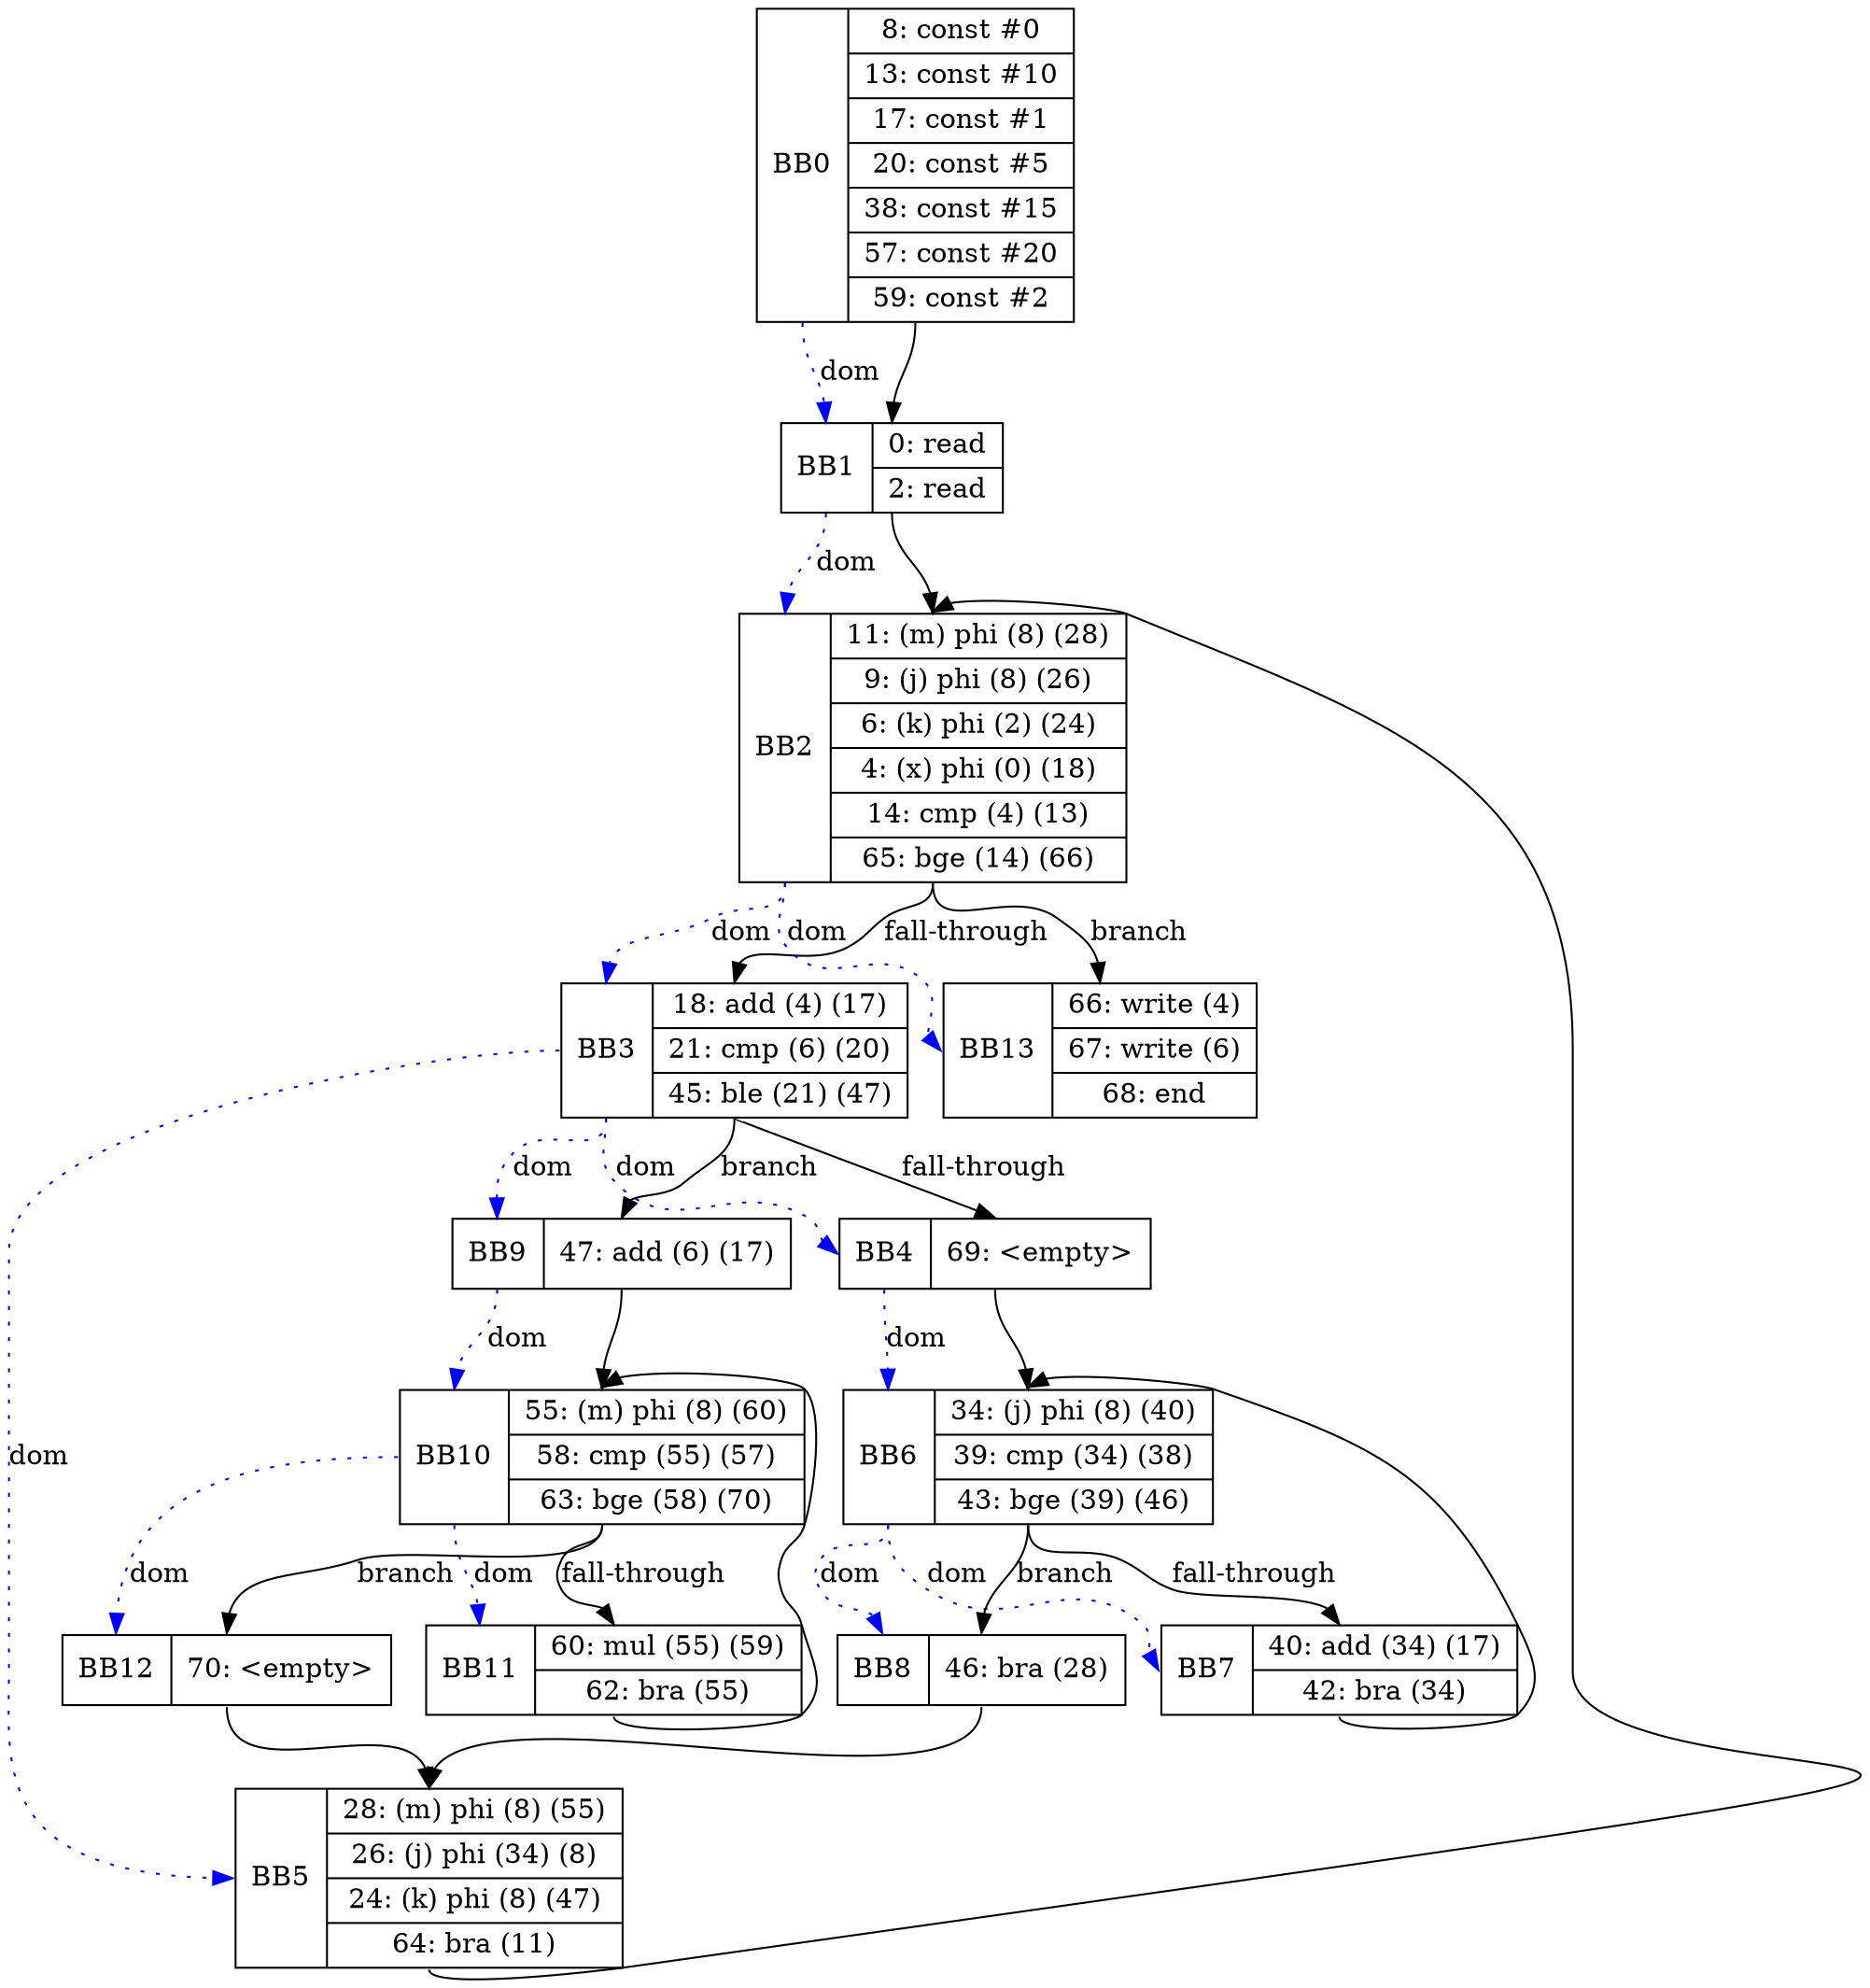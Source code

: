 digraph G {
	bb0 [shape=record, label="<b>BB0 | { 8: const #0 | 13: const #10 | 17: const #1 | 20: const #5 | 38: const #15 | 57: const #20 | 59: const #2 }"];


	bb1 [shape=record, label="<b>BB1 | { 0: read | 2: read }"];
	bb1:s -> bb2:n ;
	bb0:b -> bb1:b [color=blue, style=dotted, label="dom"];


	bb2 [shape=record, label="<b>BB2 | { 11: (m) phi (8) (28) | 9: (j) phi (8) (26) | 6: (k) phi (2) (24) | 4: (x) phi (0) (18) | 14: cmp (4) (13) | 65: bge (14) (66) }"];
	bb2:s -> bb3:n [label="fall-through"];
	bb2:s -> bb13:n [label="branch"];
	bb1:b -> bb2:b [color=blue, style=dotted, label="dom"];


	bb3 [shape=record, label="<b>BB3 | { 18: add (4) (17) | 21: cmp (6) (20) | 45: ble (21) (47) }"];
	bb3:s -> bb4:n [label="fall-through"];
	bb3:s -> bb9:n [label="branch"];
	bb2:b -> bb3:b [color=blue, style=dotted, label="dom"];


	bb4 [shape=record, label="<b>BB4 | { 69: \<empty\> }"];
	bb4:s -> bb6:n ;
	bb3:b -> bb4:b [color=blue, style=dotted, label="dom"];


	bb5 [shape=record, label="<b>BB5 | { 28: (m) phi (8) (55) | 26: (j) phi (34) (8) | 24: (k) phi (8) (47) | 64: bra (11) }"];
	bb5:s -> bb2:n ;
	bb3:b -> bb5:b [color=blue, style=dotted, label="dom"];


	bb6 [shape=record, label="<b>BB6 | { 34: (j) phi (8) (40) | 39: cmp (34) (38) | 43: bge (39) (46) }"];
	bb6:s -> bb7:n [label="fall-through"];
	bb6:s -> bb8:n [label="branch"];
	bb4:b -> bb6:b [color=blue, style=dotted, label="dom"];


	bb7 [shape=record, label="<b>BB7 | { 40: add (34) (17) | 42: bra (34) }"];
	bb7:s -> bb6:n ;
	bb6:b -> bb7:b [color=blue, style=dotted, label="dom"];


	bb8 [shape=record, label="<b>BB8 | { 46: bra (28) }"];
	bb8:s -> bb5:n ;
	bb6:b -> bb8:b [color=blue, style=dotted, label="dom"];


	bb9 [shape=record, label="<b>BB9 | { 47: add (6) (17) }"];
	bb9:s -> bb10:n ;
	bb3:b -> bb9:b [color=blue, style=dotted, label="dom"];


	bb10 [shape=record, label="<b>BB10 | { 55: (m) phi (8) (60) | 58: cmp (55) (57) | 63: bge (58) (70) }"];
	bb10:s -> bb11:n [label="fall-through"];
	bb10:s -> bb12:n [label="branch"];
	bb9:b -> bb10:b [color=blue, style=dotted, label="dom"];


	bb11 [shape=record, label="<b>BB11 | { 60: mul (55) (59) | 62: bra (55) }"];
	bb11:s -> bb10:n ;
	bb10:b -> bb11:b [color=blue, style=dotted, label="dom"];


	bb12 [shape=record, label="<b>BB12 | { 70: \<empty\> }"];
	bb12:s -> bb5:n ;
	bb10:b -> bb12:b [color=blue, style=dotted, label="dom"];


	bb13 [shape=record, label="<b>BB13 | { 66: write (4) | 67: write (6) | 68: end }"];
	bb2:b -> bb13:b [color=blue, style=dotted, label="dom"];


	bb0:s -> bb1:n
}